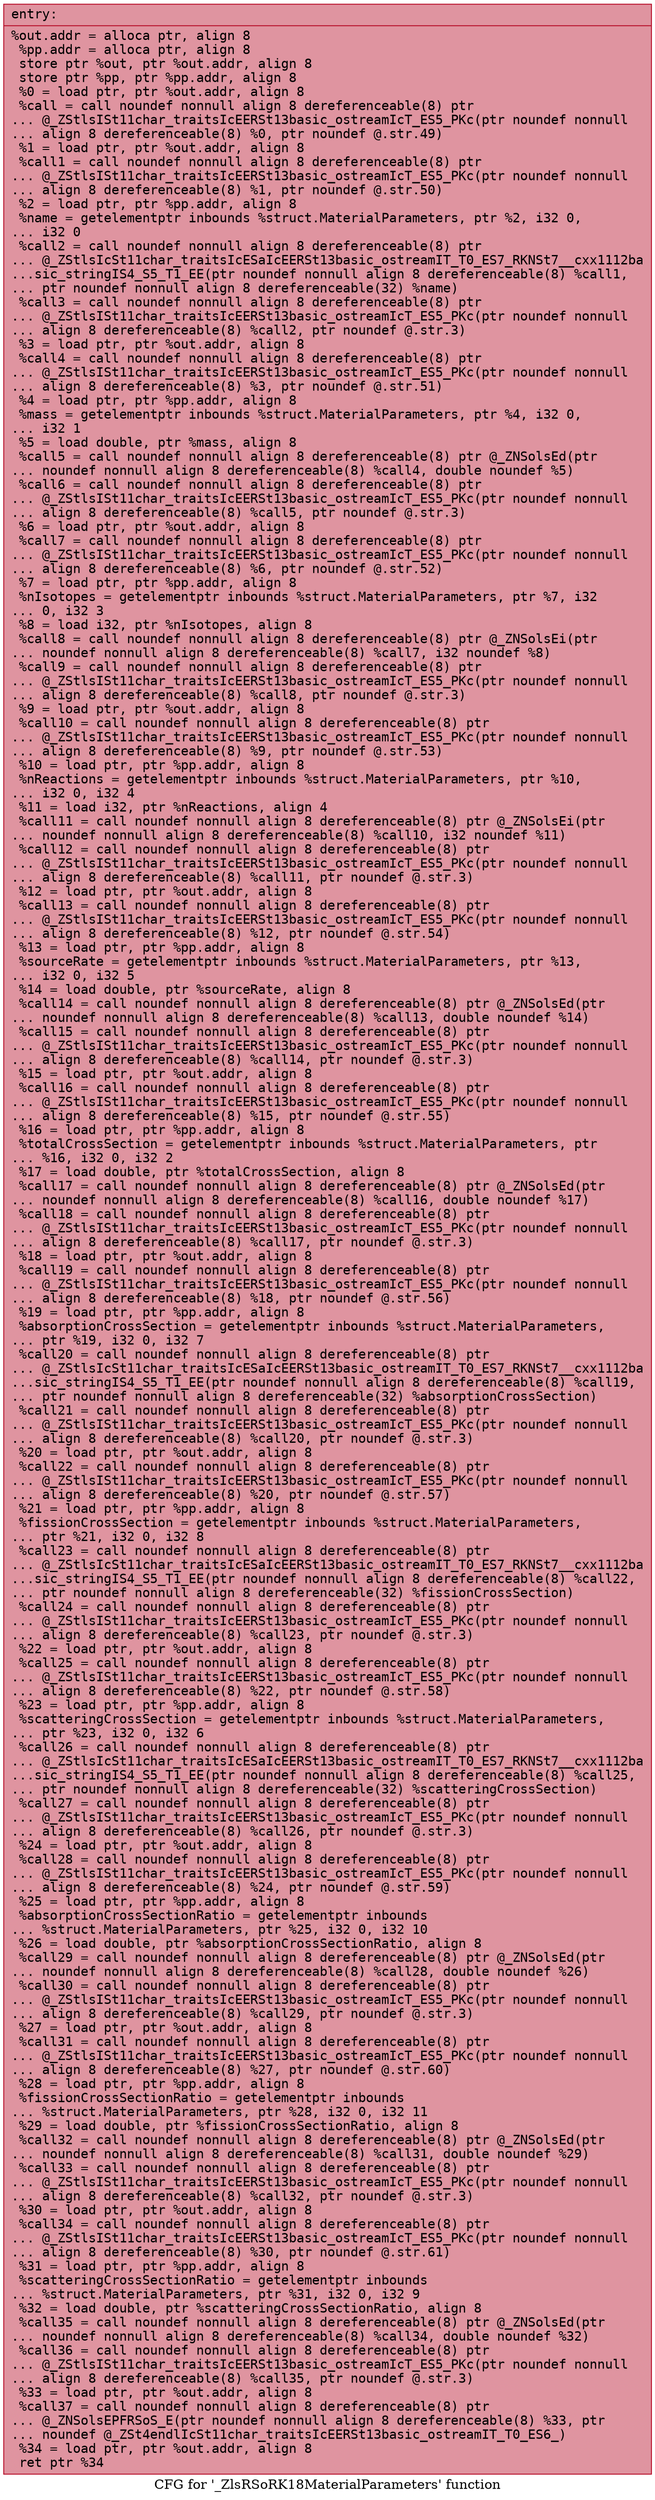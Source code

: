 digraph "CFG for '_ZlsRSoRK18MaterialParameters' function" {
	label="CFG for '_ZlsRSoRK18MaterialParameters' function";

	Node0x562c4e4894a0 [shape=record,color="#b70d28ff", style=filled, fillcolor="#b70d2870" fontname="Courier",label="{entry:\l|  %out.addr = alloca ptr, align 8\l  %pp.addr = alloca ptr, align 8\l  store ptr %out, ptr %out.addr, align 8\l  store ptr %pp, ptr %pp.addr, align 8\l  %0 = load ptr, ptr %out.addr, align 8\l  %call = call noundef nonnull align 8 dereferenceable(8) ptr\l... @_ZStlsISt11char_traitsIcEERSt13basic_ostreamIcT_ES5_PKc(ptr noundef nonnull\l... align 8 dereferenceable(8) %0, ptr noundef @.str.49)\l  %1 = load ptr, ptr %out.addr, align 8\l  %call1 = call noundef nonnull align 8 dereferenceable(8) ptr\l... @_ZStlsISt11char_traitsIcEERSt13basic_ostreamIcT_ES5_PKc(ptr noundef nonnull\l... align 8 dereferenceable(8) %1, ptr noundef @.str.50)\l  %2 = load ptr, ptr %pp.addr, align 8\l  %name = getelementptr inbounds %struct.MaterialParameters, ptr %2, i32 0,\l... i32 0\l  %call2 = call noundef nonnull align 8 dereferenceable(8) ptr\l... @_ZStlsIcSt11char_traitsIcESaIcEERSt13basic_ostreamIT_T0_ES7_RKNSt7__cxx1112ba\l...sic_stringIS4_S5_T1_EE(ptr noundef nonnull align 8 dereferenceable(8) %call1,\l... ptr noundef nonnull align 8 dereferenceable(32) %name)\l  %call3 = call noundef nonnull align 8 dereferenceable(8) ptr\l... @_ZStlsISt11char_traitsIcEERSt13basic_ostreamIcT_ES5_PKc(ptr noundef nonnull\l... align 8 dereferenceable(8) %call2, ptr noundef @.str.3)\l  %3 = load ptr, ptr %out.addr, align 8\l  %call4 = call noundef nonnull align 8 dereferenceable(8) ptr\l... @_ZStlsISt11char_traitsIcEERSt13basic_ostreamIcT_ES5_PKc(ptr noundef nonnull\l... align 8 dereferenceable(8) %3, ptr noundef @.str.51)\l  %4 = load ptr, ptr %pp.addr, align 8\l  %mass = getelementptr inbounds %struct.MaterialParameters, ptr %4, i32 0,\l... i32 1\l  %5 = load double, ptr %mass, align 8\l  %call5 = call noundef nonnull align 8 dereferenceable(8) ptr @_ZNSolsEd(ptr\l... noundef nonnull align 8 dereferenceable(8) %call4, double noundef %5)\l  %call6 = call noundef nonnull align 8 dereferenceable(8) ptr\l... @_ZStlsISt11char_traitsIcEERSt13basic_ostreamIcT_ES5_PKc(ptr noundef nonnull\l... align 8 dereferenceable(8) %call5, ptr noundef @.str.3)\l  %6 = load ptr, ptr %out.addr, align 8\l  %call7 = call noundef nonnull align 8 dereferenceable(8) ptr\l... @_ZStlsISt11char_traitsIcEERSt13basic_ostreamIcT_ES5_PKc(ptr noundef nonnull\l... align 8 dereferenceable(8) %6, ptr noundef @.str.52)\l  %7 = load ptr, ptr %pp.addr, align 8\l  %nIsotopes = getelementptr inbounds %struct.MaterialParameters, ptr %7, i32\l... 0, i32 3\l  %8 = load i32, ptr %nIsotopes, align 8\l  %call8 = call noundef nonnull align 8 dereferenceable(8) ptr @_ZNSolsEi(ptr\l... noundef nonnull align 8 dereferenceable(8) %call7, i32 noundef %8)\l  %call9 = call noundef nonnull align 8 dereferenceable(8) ptr\l... @_ZStlsISt11char_traitsIcEERSt13basic_ostreamIcT_ES5_PKc(ptr noundef nonnull\l... align 8 dereferenceable(8) %call8, ptr noundef @.str.3)\l  %9 = load ptr, ptr %out.addr, align 8\l  %call10 = call noundef nonnull align 8 dereferenceable(8) ptr\l... @_ZStlsISt11char_traitsIcEERSt13basic_ostreamIcT_ES5_PKc(ptr noundef nonnull\l... align 8 dereferenceable(8) %9, ptr noundef @.str.53)\l  %10 = load ptr, ptr %pp.addr, align 8\l  %nReactions = getelementptr inbounds %struct.MaterialParameters, ptr %10,\l... i32 0, i32 4\l  %11 = load i32, ptr %nReactions, align 4\l  %call11 = call noundef nonnull align 8 dereferenceable(8) ptr @_ZNSolsEi(ptr\l... noundef nonnull align 8 dereferenceable(8) %call10, i32 noundef %11)\l  %call12 = call noundef nonnull align 8 dereferenceable(8) ptr\l... @_ZStlsISt11char_traitsIcEERSt13basic_ostreamIcT_ES5_PKc(ptr noundef nonnull\l... align 8 dereferenceable(8) %call11, ptr noundef @.str.3)\l  %12 = load ptr, ptr %out.addr, align 8\l  %call13 = call noundef nonnull align 8 dereferenceable(8) ptr\l... @_ZStlsISt11char_traitsIcEERSt13basic_ostreamIcT_ES5_PKc(ptr noundef nonnull\l... align 8 dereferenceable(8) %12, ptr noundef @.str.54)\l  %13 = load ptr, ptr %pp.addr, align 8\l  %sourceRate = getelementptr inbounds %struct.MaterialParameters, ptr %13,\l... i32 0, i32 5\l  %14 = load double, ptr %sourceRate, align 8\l  %call14 = call noundef nonnull align 8 dereferenceable(8) ptr @_ZNSolsEd(ptr\l... noundef nonnull align 8 dereferenceable(8) %call13, double noundef %14)\l  %call15 = call noundef nonnull align 8 dereferenceable(8) ptr\l... @_ZStlsISt11char_traitsIcEERSt13basic_ostreamIcT_ES5_PKc(ptr noundef nonnull\l... align 8 dereferenceable(8) %call14, ptr noundef @.str.3)\l  %15 = load ptr, ptr %out.addr, align 8\l  %call16 = call noundef nonnull align 8 dereferenceable(8) ptr\l... @_ZStlsISt11char_traitsIcEERSt13basic_ostreamIcT_ES5_PKc(ptr noundef nonnull\l... align 8 dereferenceable(8) %15, ptr noundef @.str.55)\l  %16 = load ptr, ptr %pp.addr, align 8\l  %totalCrossSection = getelementptr inbounds %struct.MaterialParameters, ptr\l... %16, i32 0, i32 2\l  %17 = load double, ptr %totalCrossSection, align 8\l  %call17 = call noundef nonnull align 8 dereferenceable(8) ptr @_ZNSolsEd(ptr\l... noundef nonnull align 8 dereferenceable(8) %call16, double noundef %17)\l  %call18 = call noundef nonnull align 8 dereferenceable(8) ptr\l... @_ZStlsISt11char_traitsIcEERSt13basic_ostreamIcT_ES5_PKc(ptr noundef nonnull\l... align 8 dereferenceable(8) %call17, ptr noundef @.str.3)\l  %18 = load ptr, ptr %out.addr, align 8\l  %call19 = call noundef nonnull align 8 dereferenceable(8) ptr\l... @_ZStlsISt11char_traitsIcEERSt13basic_ostreamIcT_ES5_PKc(ptr noundef nonnull\l... align 8 dereferenceable(8) %18, ptr noundef @.str.56)\l  %19 = load ptr, ptr %pp.addr, align 8\l  %absorptionCrossSection = getelementptr inbounds %struct.MaterialParameters,\l... ptr %19, i32 0, i32 7\l  %call20 = call noundef nonnull align 8 dereferenceable(8) ptr\l... @_ZStlsIcSt11char_traitsIcESaIcEERSt13basic_ostreamIT_T0_ES7_RKNSt7__cxx1112ba\l...sic_stringIS4_S5_T1_EE(ptr noundef nonnull align 8 dereferenceable(8) %call19,\l... ptr noundef nonnull align 8 dereferenceable(32) %absorptionCrossSection)\l  %call21 = call noundef nonnull align 8 dereferenceable(8) ptr\l... @_ZStlsISt11char_traitsIcEERSt13basic_ostreamIcT_ES5_PKc(ptr noundef nonnull\l... align 8 dereferenceable(8) %call20, ptr noundef @.str.3)\l  %20 = load ptr, ptr %out.addr, align 8\l  %call22 = call noundef nonnull align 8 dereferenceable(8) ptr\l... @_ZStlsISt11char_traitsIcEERSt13basic_ostreamIcT_ES5_PKc(ptr noundef nonnull\l... align 8 dereferenceable(8) %20, ptr noundef @.str.57)\l  %21 = load ptr, ptr %pp.addr, align 8\l  %fissionCrossSection = getelementptr inbounds %struct.MaterialParameters,\l... ptr %21, i32 0, i32 8\l  %call23 = call noundef nonnull align 8 dereferenceable(8) ptr\l... @_ZStlsIcSt11char_traitsIcESaIcEERSt13basic_ostreamIT_T0_ES7_RKNSt7__cxx1112ba\l...sic_stringIS4_S5_T1_EE(ptr noundef nonnull align 8 dereferenceable(8) %call22,\l... ptr noundef nonnull align 8 dereferenceable(32) %fissionCrossSection)\l  %call24 = call noundef nonnull align 8 dereferenceable(8) ptr\l... @_ZStlsISt11char_traitsIcEERSt13basic_ostreamIcT_ES5_PKc(ptr noundef nonnull\l... align 8 dereferenceable(8) %call23, ptr noundef @.str.3)\l  %22 = load ptr, ptr %out.addr, align 8\l  %call25 = call noundef nonnull align 8 dereferenceable(8) ptr\l... @_ZStlsISt11char_traitsIcEERSt13basic_ostreamIcT_ES5_PKc(ptr noundef nonnull\l... align 8 dereferenceable(8) %22, ptr noundef @.str.58)\l  %23 = load ptr, ptr %pp.addr, align 8\l  %scatteringCrossSection = getelementptr inbounds %struct.MaterialParameters,\l... ptr %23, i32 0, i32 6\l  %call26 = call noundef nonnull align 8 dereferenceable(8) ptr\l... @_ZStlsIcSt11char_traitsIcESaIcEERSt13basic_ostreamIT_T0_ES7_RKNSt7__cxx1112ba\l...sic_stringIS4_S5_T1_EE(ptr noundef nonnull align 8 dereferenceable(8) %call25,\l... ptr noundef nonnull align 8 dereferenceable(32) %scatteringCrossSection)\l  %call27 = call noundef nonnull align 8 dereferenceable(8) ptr\l... @_ZStlsISt11char_traitsIcEERSt13basic_ostreamIcT_ES5_PKc(ptr noundef nonnull\l... align 8 dereferenceable(8) %call26, ptr noundef @.str.3)\l  %24 = load ptr, ptr %out.addr, align 8\l  %call28 = call noundef nonnull align 8 dereferenceable(8) ptr\l... @_ZStlsISt11char_traitsIcEERSt13basic_ostreamIcT_ES5_PKc(ptr noundef nonnull\l... align 8 dereferenceable(8) %24, ptr noundef @.str.59)\l  %25 = load ptr, ptr %pp.addr, align 8\l  %absorptionCrossSectionRatio = getelementptr inbounds\l... %struct.MaterialParameters, ptr %25, i32 0, i32 10\l  %26 = load double, ptr %absorptionCrossSectionRatio, align 8\l  %call29 = call noundef nonnull align 8 dereferenceable(8) ptr @_ZNSolsEd(ptr\l... noundef nonnull align 8 dereferenceable(8) %call28, double noundef %26)\l  %call30 = call noundef nonnull align 8 dereferenceable(8) ptr\l... @_ZStlsISt11char_traitsIcEERSt13basic_ostreamIcT_ES5_PKc(ptr noundef nonnull\l... align 8 dereferenceable(8) %call29, ptr noundef @.str.3)\l  %27 = load ptr, ptr %out.addr, align 8\l  %call31 = call noundef nonnull align 8 dereferenceable(8) ptr\l... @_ZStlsISt11char_traitsIcEERSt13basic_ostreamIcT_ES5_PKc(ptr noundef nonnull\l... align 8 dereferenceable(8) %27, ptr noundef @.str.60)\l  %28 = load ptr, ptr %pp.addr, align 8\l  %fissionCrossSectionRatio = getelementptr inbounds\l... %struct.MaterialParameters, ptr %28, i32 0, i32 11\l  %29 = load double, ptr %fissionCrossSectionRatio, align 8\l  %call32 = call noundef nonnull align 8 dereferenceable(8) ptr @_ZNSolsEd(ptr\l... noundef nonnull align 8 dereferenceable(8) %call31, double noundef %29)\l  %call33 = call noundef nonnull align 8 dereferenceable(8) ptr\l... @_ZStlsISt11char_traitsIcEERSt13basic_ostreamIcT_ES5_PKc(ptr noundef nonnull\l... align 8 dereferenceable(8) %call32, ptr noundef @.str.3)\l  %30 = load ptr, ptr %out.addr, align 8\l  %call34 = call noundef nonnull align 8 dereferenceable(8) ptr\l... @_ZStlsISt11char_traitsIcEERSt13basic_ostreamIcT_ES5_PKc(ptr noundef nonnull\l... align 8 dereferenceable(8) %30, ptr noundef @.str.61)\l  %31 = load ptr, ptr %pp.addr, align 8\l  %scatteringCrossSectionRatio = getelementptr inbounds\l... %struct.MaterialParameters, ptr %31, i32 0, i32 9\l  %32 = load double, ptr %scatteringCrossSectionRatio, align 8\l  %call35 = call noundef nonnull align 8 dereferenceable(8) ptr @_ZNSolsEd(ptr\l... noundef nonnull align 8 dereferenceable(8) %call34, double noundef %32)\l  %call36 = call noundef nonnull align 8 dereferenceable(8) ptr\l... @_ZStlsISt11char_traitsIcEERSt13basic_ostreamIcT_ES5_PKc(ptr noundef nonnull\l... align 8 dereferenceable(8) %call35, ptr noundef @.str.3)\l  %33 = load ptr, ptr %out.addr, align 8\l  %call37 = call noundef nonnull align 8 dereferenceable(8) ptr\l... @_ZNSolsEPFRSoS_E(ptr noundef nonnull align 8 dereferenceable(8) %33, ptr\l... noundef @_ZSt4endlIcSt11char_traitsIcEERSt13basic_ostreamIT_T0_ES6_)\l  %34 = load ptr, ptr %out.addr, align 8\l  ret ptr %34\l}"];
}
